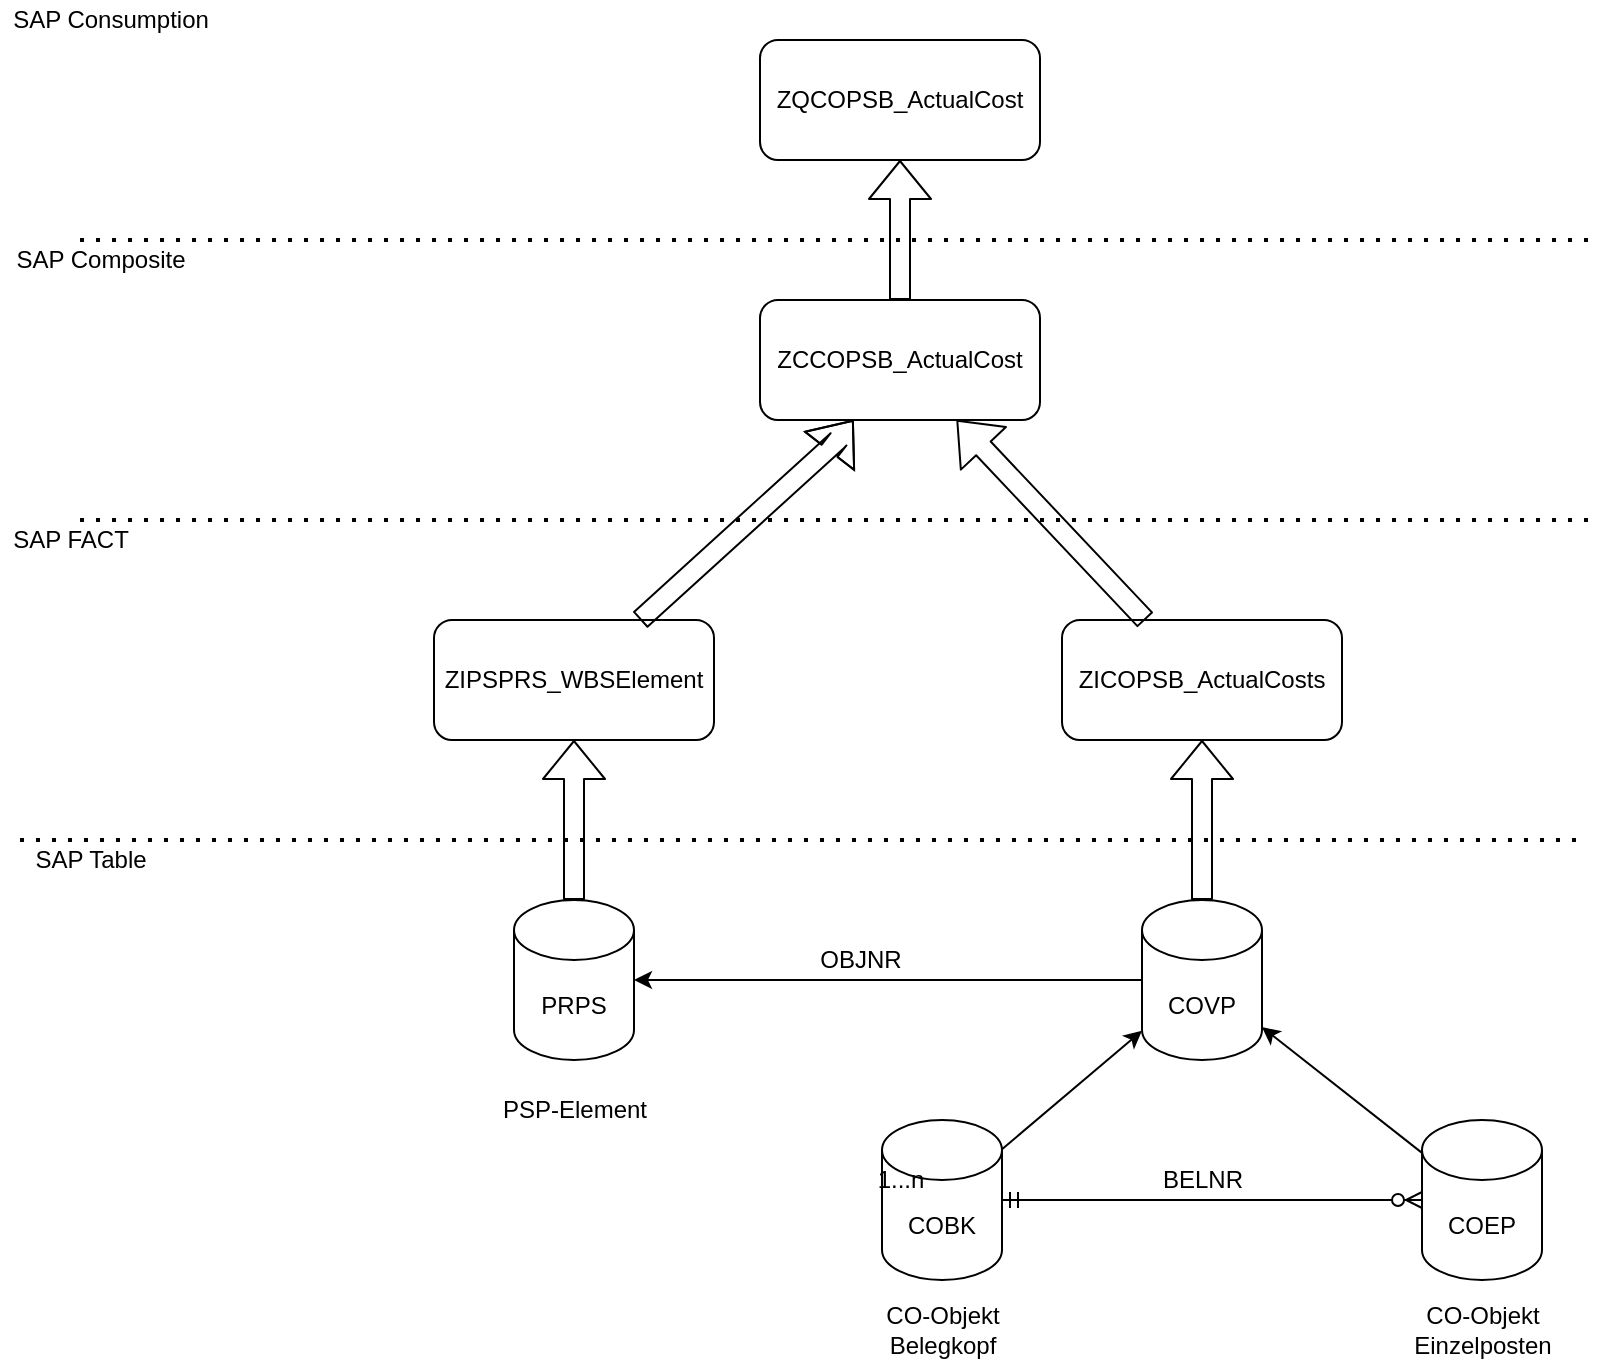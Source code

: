 <mxfile version="14.6.11" type="github">
  <diagram id="5TbdluTKNJDvcX_zOkxE" name="Page-1">
    <mxGraphModel dx="1037" dy="953" grid="1" gridSize="10" guides="1" tooltips="1" connect="1" arrows="1" fold="1" page="1" pageScale="1" pageWidth="827" pageHeight="1169" math="0" shadow="0">
      <root>
        <mxCell id="0" />
        <mxCell id="1" parent="0" />
        <mxCell id="EX3dg3MqqlWu1X2TF-9P-1" value="COVP" style="shape=cylinder3;whiteSpace=wrap;html=1;boundedLbl=1;backgroundOutline=1;size=15;" parent="1" vertex="1">
          <mxGeometry x="585" y="470" width="60" height="80" as="geometry" />
        </mxCell>
        <mxCell id="EX3dg3MqqlWu1X2TF-9P-2" value="ZICOPSB_ActualCosts" style="rounded=1;whiteSpace=wrap;html=1;" parent="1" vertex="1">
          <mxGeometry x="545" y="330" width="140" height="60" as="geometry" />
        </mxCell>
        <mxCell id="EX3dg3MqqlWu1X2TF-9P-3" value="ZIPSPRS_WBSElement" style="rounded=1;whiteSpace=wrap;html=1;" parent="1" vertex="1">
          <mxGeometry x="231" y="330" width="140" height="60" as="geometry" />
        </mxCell>
        <mxCell id="EX3dg3MqqlWu1X2TF-9P-6" value="ZCCOPSB_ActualCost" style="rounded=1;whiteSpace=wrap;html=1;" parent="1" vertex="1">
          <mxGeometry x="394" y="170" width="140" height="60" as="geometry" />
        </mxCell>
        <mxCell id="EX3dg3MqqlWu1X2TF-9P-7" value="" style="shape=flexArrow;endArrow=classic;html=1;" parent="1" source="EX3dg3MqqlWu1X2TF-9P-1" target="EX3dg3MqqlWu1X2TF-9P-2" edge="1">
          <mxGeometry width="50" height="50" relative="1" as="geometry">
            <mxPoint x="294" y="470" as="sourcePoint" />
            <mxPoint x="344" y="420" as="targetPoint" />
          </mxGeometry>
        </mxCell>
        <mxCell id="EX3dg3MqqlWu1X2TF-9P-8" value="" style="shape=flexArrow;endArrow=classic;html=1;" parent="1" source="EX3dg3MqqlWu1X2TF-9P-3" target="EX3dg3MqqlWu1X2TF-9P-6" edge="1">
          <mxGeometry width="50" height="50" relative="1" as="geometry">
            <mxPoint x="324" y="210" as="sourcePoint" />
            <mxPoint x="374" y="160" as="targetPoint" />
            <Array as="points">
              <mxPoint x="433" y="240" />
            </Array>
          </mxGeometry>
        </mxCell>
        <mxCell id="EX3dg3MqqlWu1X2TF-9P-9" value="" style="shape=flexArrow;endArrow=classic;html=1;" parent="1" source="EX3dg3MqqlWu1X2TF-9P-2" target="EX3dg3MqqlWu1X2TF-9P-6" edge="1">
          <mxGeometry width="50" height="50" relative="1" as="geometry">
            <mxPoint x="580.2" y="270" as="sourcePoint" />
            <mxPoint x="684" y="120" as="targetPoint" />
          </mxGeometry>
        </mxCell>
        <mxCell id="EX3dg3MqqlWu1X2TF-9P-10" value="" style="endArrow=none;dashed=1;html=1;dashPattern=1 3;strokeWidth=2;" parent="1" edge="1">
          <mxGeometry width="50" height="50" relative="1" as="geometry">
            <mxPoint x="24" y="440" as="sourcePoint" />
            <mxPoint x="804" y="440" as="targetPoint" />
          </mxGeometry>
        </mxCell>
        <mxCell id="EX3dg3MqqlWu1X2TF-9P-11" value="SAP Table" style="text;html=1;resizable=0;autosize=1;align=center;verticalAlign=middle;points=[];fillColor=none;strokeColor=none;rounded=0;" parent="1" vertex="1">
          <mxGeometry x="24" y="440" width="70" height="20" as="geometry" />
        </mxCell>
        <mxCell id="EX3dg3MqqlWu1X2TF-9P-12" value="" style="endArrow=none;dashed=1;html=1;dashPattern=1 3;strokeWidth=2;" parent="1" edge="1">
          <mxGeometry width="50" height="50" relative="1" as="geometry">
            <mxPoint x="54" y="140" as="sourcePoint" />
            <mxPoint x="814" y="140" as="targetPoint" />
          </mxGeometry>
        </mxCell>
        <mxCell id="EX3dg3MqqlWu1X2TF-9P-13" value="SAP FACT" style="text;html=1;resizable=0;autosize=1;align=center;verticalAlign=middle;points=[];fillColor=none;strokeColor=none;rounded=0;" parent="1" vertex="1">
          <mxGeometry x="14" y="280" width="70" height="20" as="geometry" />
        </mxCell>
        <mxCell id="EX3dg3MqqlWu1X2TF-9P-14" value="" style="endArrow=none;dashed=1;html=1;dashPattern=1 3;strokeWidth=2;" parent="1" edge="1">
          <mxGeometry width="50" height="50" relative="1" as="geometry">
            <mxPoint x="54" y="280" as="sourcePoint" />
            <mxPoint x="814" y="280" as="targetPoint" />
          </mxGeometry>
        </mxCell>
        <mxCell id="EX3dg3MqqlWu1X2TF-9P-15" value="SAP Composite" style="text;html=1;resizable=0;autosize=1;align=center;verticalAlign=middle;points=[];fillColor=none;strokeColor=none;rounded=0;" parent="1" vertex="1">
          <mxGeometry x="14" y="140" width="100" height="20" as="geometry" />
        </mxCell>
        <mxCell id="EX3dg3MqqlWu1X2TF-9P-16" value="SAP Consumption" style="text;html=1;resizable=0;autosize=1;align=center;verticalAlign=middle;points=[];fillColor=none;strokeColor=none;rounded=0;" parent="1" vertex="1">
          <mxGeometry x="14" y="20" width="110" height="20" as="geometry" />
        </mxCell>
        <mxCell id="EX3dg3MqqlWu1X2TF-9P-17" value="PRPS" style="shape=cylinder3;whiteSpace=wrap;html=1;boundedLbl=1;backgroundOutline=1;size=15;" parent="1" vertex="1">
          <mxGeometry x="271" y="470" width="60" height="80" as="geometry" />
        </mxCell>
        <mxCell id="EX3dg3MqqlWu1X2TF-9P-18" value="COEP" style="shape=cylinder3;whiteSpace=wrap;html=1;boundedLbl=1;backgroundOutline=1;size=15;" parent="1" vertex="1">
          <mxGeometry x="725" y="580" width="60" height="80" as="geometry" />
        </mxCell>
        <mxCell id="EX3dg3MqqlWu1X2TF-9P-19" value="COBK" style="shape=cylinder3;whiteSpace=wrap;html=1;boundedLbl=1;backgroundOutline=1;size=15;" parent="1" vertex="1">
          <mxGeometry x="455" y="580" width="60" height="80" as="geometry" />
        </mxCell>
        <mxCell id="EX3dg3MqqlWu1X2TF-9P-22" value="" style="endArrow=classic;html=1;exitX=0;exitY=0.5;exitDx=0;exitDy=0;exitPerimeter=0;entryX=1;entryY=0.5;entryDx=0;entryDy=0;entryPerimeter=0;" parent="1" source="EX3dg3MqqlWu1X2TF-9P-1" target="EX3dg3MqqlWu1X2TF-9P-17" edge="1">
          <mxGeometry width="50" height="50" relative="1" as="geometry">
            <mxPoint x="404" y="330" as="sourcePoint" />
            <mxPoint x="454" y="280" as="targetPoint" />
          </mxGeometry>
        </mxCell>
        <mxCell id="EX3dg3MqqlWu1X2TF-9P-23" value="OBJNR" style="text;html=1;align=center;verticalAlign=middle;resizable=0;points=[];autosize=1;strokeColor=none;" parent="1" vertex="1">
          <mxGeometry x="414" y="490" width="60" height="20" as="geometry" />
        </mxCell>
        <mxCell id="EX3dg3MqqlWu1X2TF-9P-26" value="" style="edgeStyle=entityRelationEdgeStyle;fontSize=12;html=1;endArrow=ERzeroToMany;startArrow=ERmandOne;" parent="1" source="EX3dg3MqqlWu1X2TF-9P-19" target="EX3dg3MqqlWu1X2TF-9P-18" edge="1">
          <mxGeometry width="100" height="100" relative="1" as="geometry">
            <mxPoint x="374" y="550" as="sourcePoint" />
            <mxPoint x="474" y="450" as="targetPoint" />
          </mxGeometry>
        </mxCell>
        <mxCell id="EX3dg3MqqlWu1X2TF-9P-27" value="" style="endArrow=classic;html=1;" parent="1" source="EX3dg3MqqlWu1X2TF-9P-19" target="EX3dg3MqqlWu1X2TF-9P-1" edge="1">
          <mxGeometry width="50" height="50" relative="1" as="geometry">
            <mxPoint x="364" y="600" as="sourcePoint" />
            <mxPoint x="414" y="550" as="targetPoint" />
          </mxGeometry>
        </mxCell>
        <mxCell id="EX3dg3MqqlWu1X2TF-9P-28" value="" style="endArrow=classic;html=1;" parent="1" source="EX3dg3MqqlWu1X2TF-9P-18" target="EX3dg3MqqlWu1X2TF-9P-1" edge="1">
          <mxGeometry width="50" height="50" relative="1" as="geometry">
            <mxPoint x="374" y="610" as="sourcePoint" />
            <mxPoint x="444" y="540" as="targetPoint" />
          </mxGeometry>
        </mxCell>
        <mxCell id="EX3dg3MqqlWu1X2TF-9P-29" value="" style="shape=flexArrow;endArrow=classic;html=1;" parent="1" source="EX3dg3MqqlWu1X2TF-9P-17" target="EX3dg3MqqlWu1X2TF-9P-3" edge="1">
          <mxGeometry width="50" height="50" relative="1" as="geometry">
            <mxPoint x="174" y="620" as="sourcePoint" />
            <mxPoint x="224" y="570" as="targetPoint" />
          </mxGeometry>
        </mxCell>
        <mxCell id="EX3dg3MqqlWu1X2TF-9P-31" value="ZQCOPSB_ActualCost" style="rounded=1;whiteSpace=wrap;html=1;" parent="1" vertex="1">
          <mxGeometry x="394" y="40" width="140" height="60" as="geometry" />
        </mxCell>
        <mxCell id="EX3dg3MqqlWu1X2TF-9P-32" value="" style="shape=flexArrow;endArrow=classic;html=1;exitX=0.5;exitY=0;exitDx=0;exitDy=0;" parent="1" source="EX3dg3MqqlWu1X2TF-9P-6" target="EX3dg3MqqlWu1X2TF-9P-31" edge="1">
          <mxGeometry width="50" height="50" relative="1" as="geometry">
            <mxPoint x="370" y="170" as="sourcePoint" />
            <mxPoint x="420" y="120" as="targetPoint" />
          </mxGeometry>
        </mxCell>
        <mxCell id="EX3dg3MqqlWu1X2TF-9P-33" value="PSP-Element" style="text;html=1;align=center;verticalAlign=middle;resizable=0;points=[];autosize=1;strokeColor=none;" parent="1" vertex="1">
          <mxGeometry x="256" y="565" width="90" height="20" as="geometry" />
        </mxCell>
        <mxCell id="EX3dg3MqqlWu1X2TF-9P-37" value="CO-Objekt&lt;br&gt;Belegkopf" style="text;html=1;align=center;verticalAlign=middle;resizable=0;points=[];autosize=1;strokeColor=none;" parent="1" vertex="1">
          <mxGeometry x="450" y="670" width="70" height="30" as="geometry" />
        </mxCell>
        <mxCell id="EX3dg3MqqlWu1X2TF-9P-38" value="CO-Objekt&lt;br&gt;Einzelposten" style="text;html=1;align=center;verticalAlign=middle;resizable=0;points=[];autosize=1;strokeColor=none;" parent="1" vertex="1">
          <mxGeometry x="715" y="670" width="80" height="30" as="geometry" />
        </mxCell>
        <mxCell id="EX3dg3MqqlWu1X2TF-9P-39" value="BELNR" style="text;html=1;align=center;verticalAlign=middle;resizable=0;points=[];autosize=1;strokeColor=none;" parent="1" vertex="1">
          <mxGeometry x="585" y="600" width="60" height="20" as="geometry" />
        </mxCell>
        <mxCell id="EX3dg3MqqlWu1X2TF-9P-40" value="1...n" style="text;html=1;align=center;verticalAlign=middle;resizable=0;points=[];autosize=1;strokeColor=none;" parent="1" vertex="1">
          <mxGeometry x="444" y="600" width="40" height="20" as="geometry" />
        </mxCell>
      </root>
    </mxGraphModel>
  </diagram>
</mxfile>
